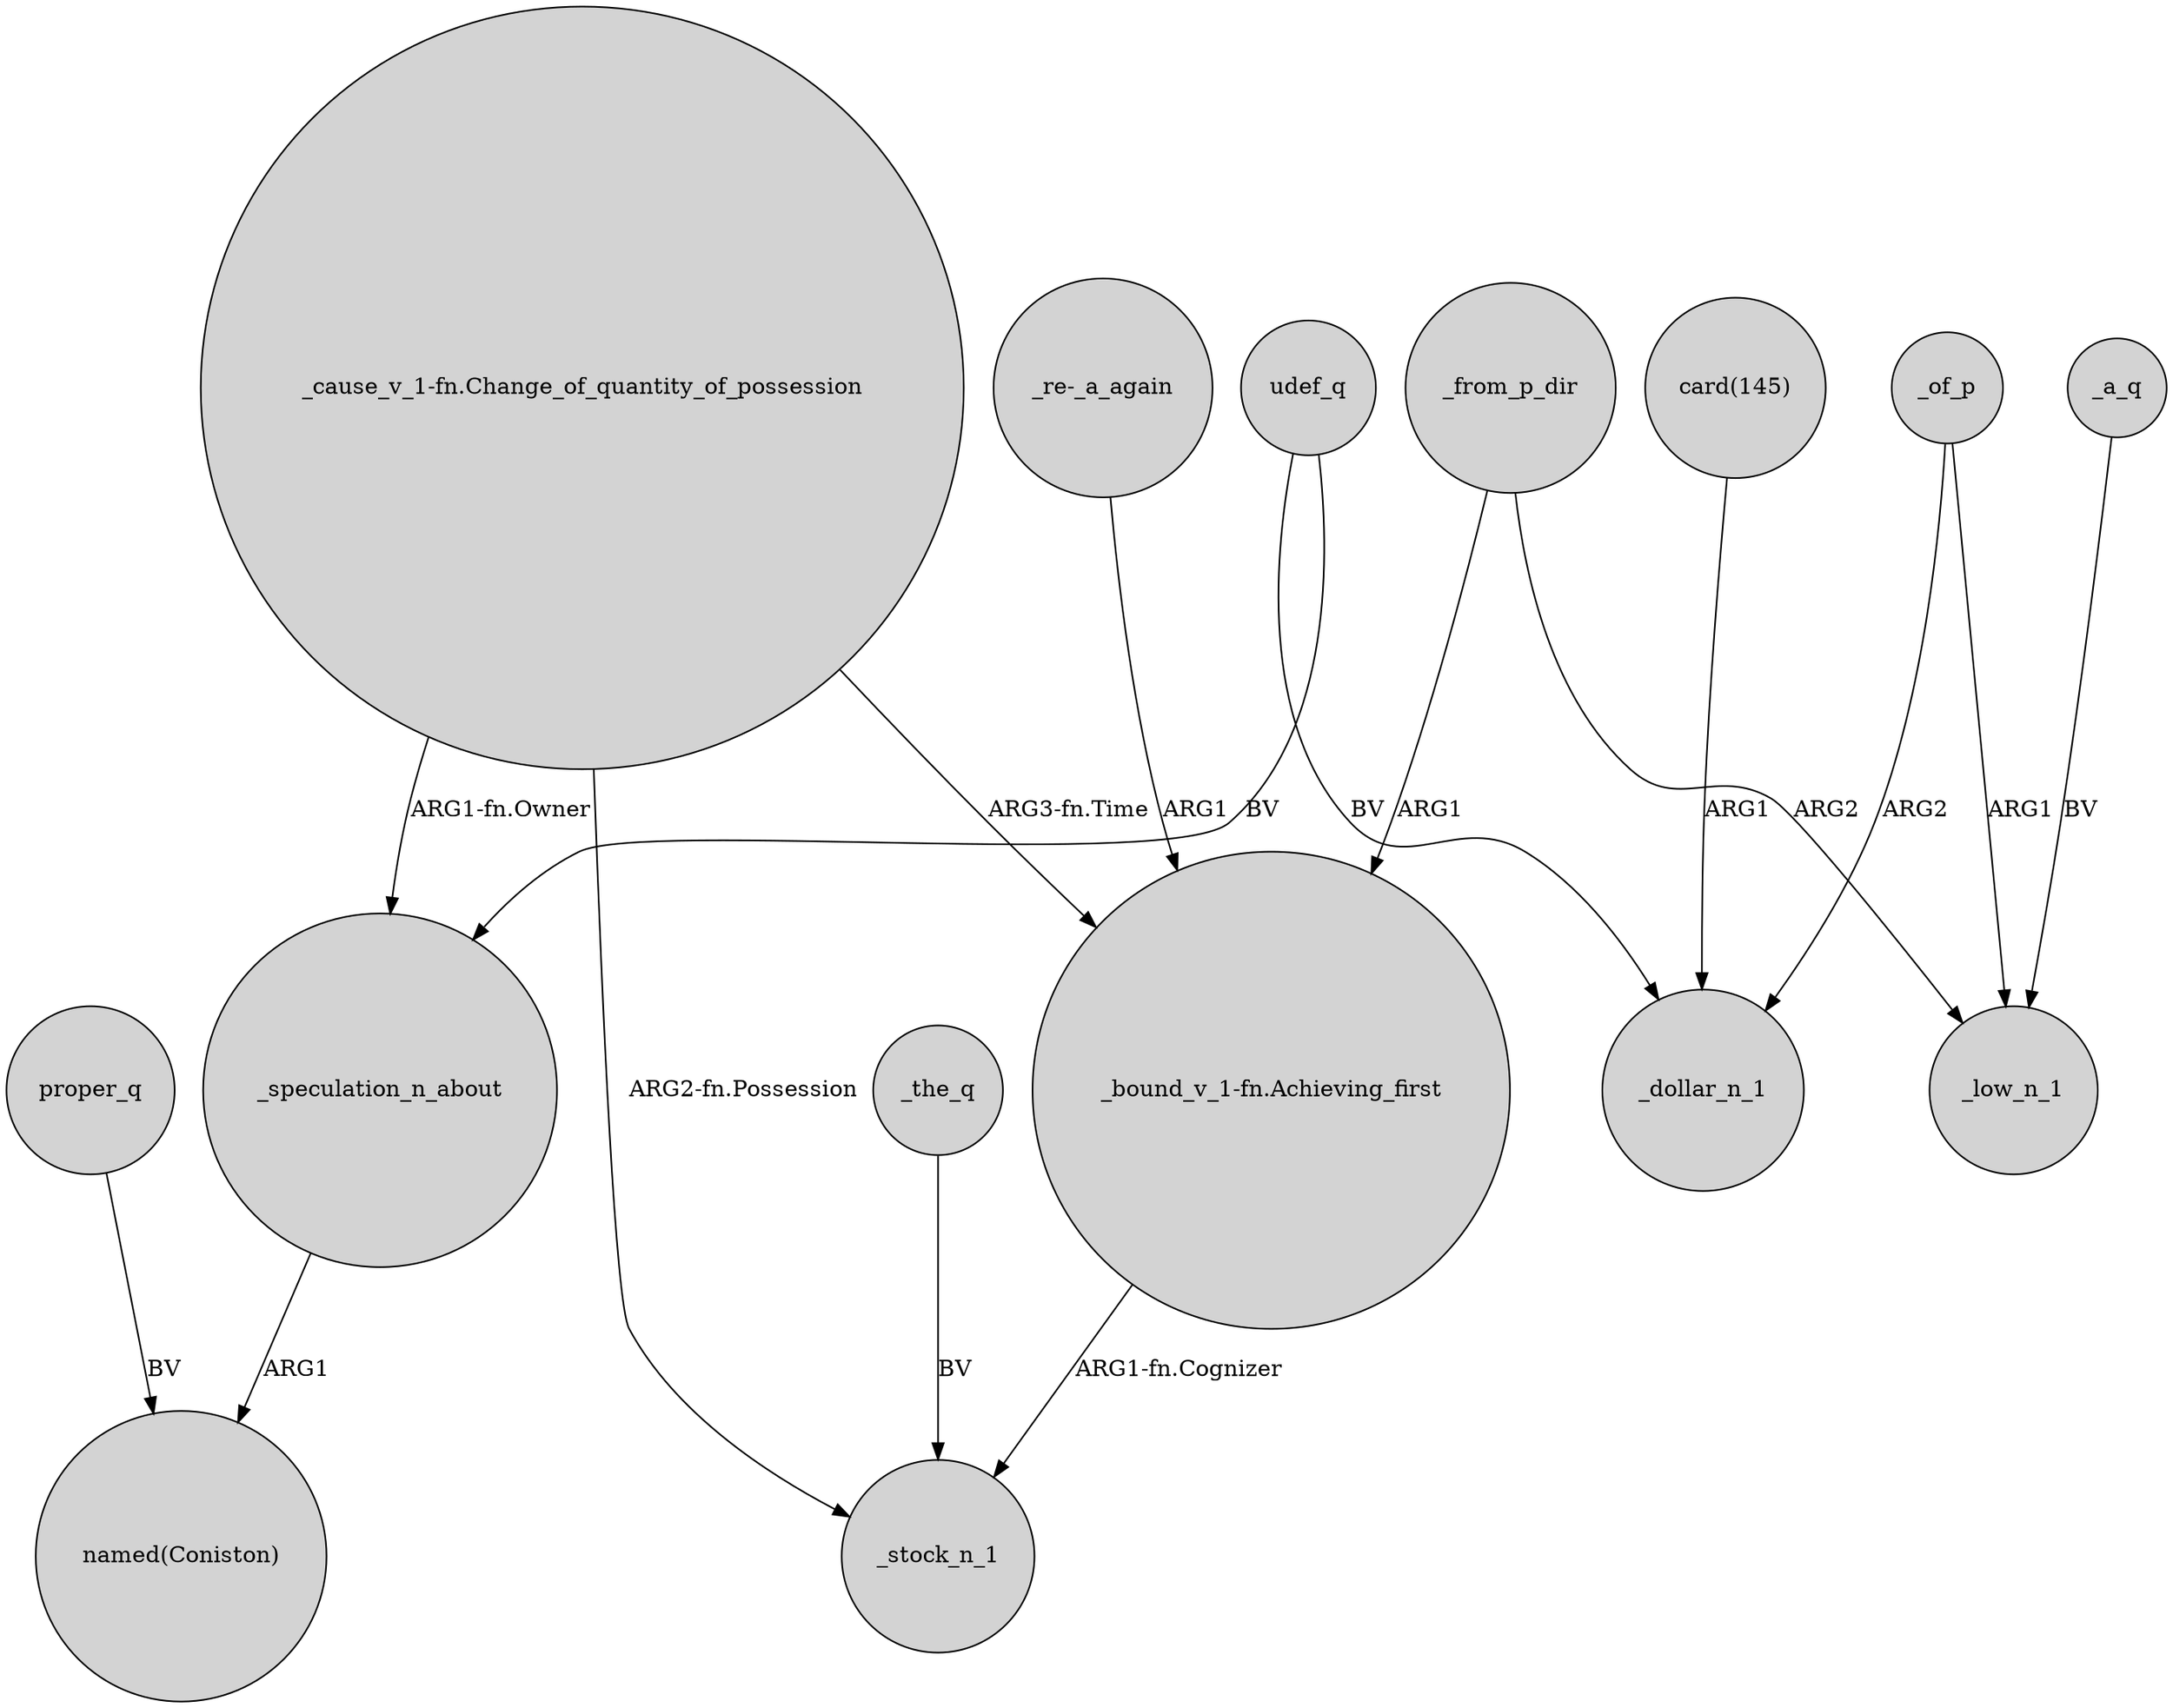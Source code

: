 digraph {
	node [shape=circle style=filled]
	udef_q -> _speculation_n_about [label=BV]
	_from_p_dir -> _low_n_1 [label=ARG2]
	_from_p_dir -> "_bound_v_1-fn.Achieving_first" [label=ARG1]
	"_bound_v_1-fn.Achieving_first" -> _stock_n_1 [label="ARG1-fn.Cognizer"]
	"card(145)" -> _dollar_n_1 [label=ARG1]
	"_cause_v_1-fn.Change_of_quantity_of_possession" -> "_bound_v_1-fn.Achieving_first" [label="ARG3-fn.Time"]
	_of_p -> _dollar_n_1 [label=ARG2]
	proper_q -> "named(Coniston)" [label=BV]
	_of_p -> _low_n_1 [label=ARG1]
	_a_q -> _low_n_1 [label=BV]
	_speculation_n_about -> "named(Coniston)" [label=ARG1]
	udef_q -> _dollar_n_1 [label=BV]
	"_cause_v_1-fn.Change_of_quantity_of_possession" -> _speculation_n_about [label="ARG1-fn.Owner"]
	"_cause_v_1-fn.Change_of_quantity_of_possession" -> _stock_n_1 [label="ARG2-fn.Possession"]
	"_re-_a_again" -> "_bound_v_1-fn.Achieving_first" [label=ARG1]
	_the_q -> _stock_n_1 [label=BV]
}
